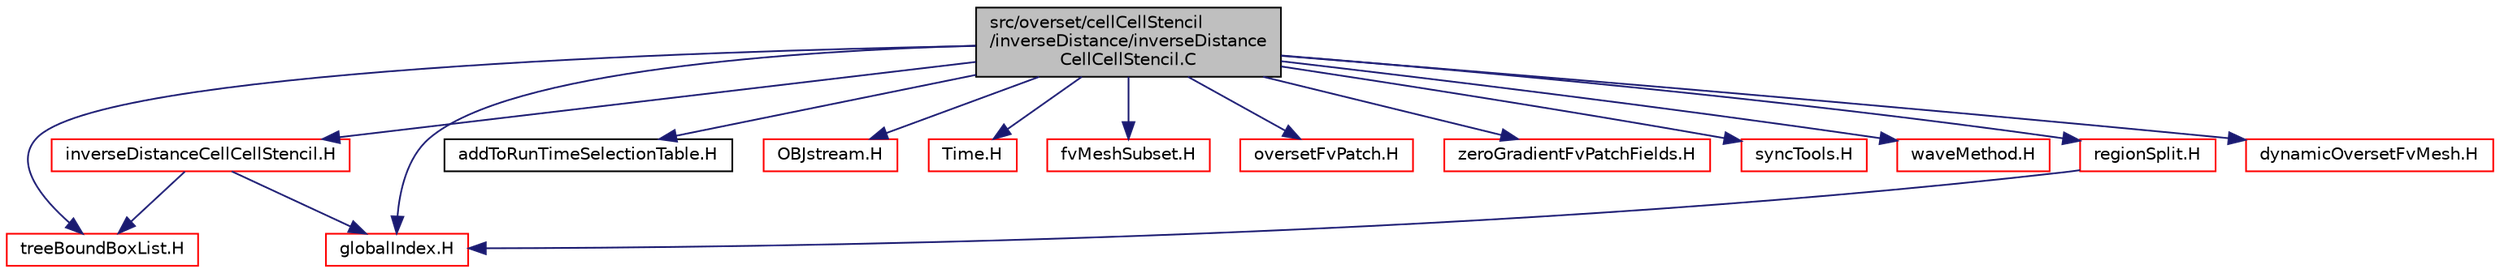digraph "src/overset/cellCellStencil/inverseDistance/inverseDistanceCellCellStencil.C"
{
  bgcolor="transparent";
  edge [fontname="Helvetica",fontsize="10",labelfontname="Helvetica",labelfontsize="10"];
  node [fontname="Helvetica",fontsize="10",shape=record];
  Node1 [label="src/overset/cellCellStencil\l/inverseDistance/inverseDistance\lCellCellStencil.C",height=0.2,width=0.4,color="black", fillcolor="grey75", style="filled" fontcolor="black"];
  Node1 -> Node2 [color="midnightblue",fontsize="10",style="solid",fontname="Helvetica"];
  Node2 [label="inverseDistanceCellCellStencil.H",height=0.2,width=0.4,color="red",URL="$inverseDistanceCellCellStencil_8H.html"];
  Node2 -> Node3 [color="midnightblue",fontsize="10",style="solid",fontname="Helvetica"];
  Node3 [label="treeBoundBoxList.H",height=0.2,width=0.4,color="red",URL="$treeBoundBoxList_8H.html"];
  Node2 -> Node4 [color="midnightblue",fontsize="10",style="solid",fontname="Helvetica"];
  Node4 [label="globalIndex.H",height=0.2,width=0.4,color="red",URL="$globalIndex_8H.html"];
  Node1 -> Node5 [color="midnightblue",fontsize="10",style="solid",fontname="Helvetica"];
  Node5 [label="addToRunTimeSelectionTable.H",height=0.2,width=0.4,color="black",URL="$addToRunTimeSelectionTable_8H.html",tooltip="Macros for easy insertion into run-time selection tables. "];
  Node1 -> Node6 [color="midnightblue",fontsize="10",style="solid",fontname="Helvetica"];
  Node6 [label="OBJstream.H",height=0.2,width=0.4,color="red",URL="$OBJstream_8H.html"];
  Node1 -> Node7 [color="midnightblue",fontsize="10",style="solid",fontname="Helvetica"];
  Node7 [label="Time.H",height=0.2,width=0.4,color="red",URL="$Time_8H.html"];
  Node1 -> Node8 [color="midnightblue",fontsize="10",style="solid",fontname="Helvetica"];
  Node8 [label="fvMeshSubset.H",height=0.2,width=0.4,color="red",URL="$fvMeshSubset_8H.html"];
  Node1 -> Node4 [color="midnightblue",fontsize="10",style="solid",fontname="Helvetica"];
  Node1 -> Node9 [color="midnightblue",fontsize="10",style="solid",fontname="Helvetica"];
  Node9 [label="oversetFvPatch.H",height=0.2,width=0.4,color="red",URL="$oversetFvPatch_8H.html"];
  Node1 -> Node10 [color="midnightblue",fontsize="10",style="solid",fontname="Helvetica"];
  Node10 [label="zeroGradientFvPatchFields.H",height=0.2,width=0.4,color="red",URL="$zeroGradientFvPatchFields_8H.html"];
  Node1 -> Node11 [color="midnightblue",fontsize="10",style="solid",fontname="Helvetica"];
  Node11 [label="syncTools.H",height=0.2,width=0.4,color="red",URL="$syncTools_8H.html"];
  Node1 -> Node3 [color="midnightblue",fontsize="10",style="solid",fontname="Helvetica"];
  Node1 -> Node12 [color="midnightblue",fontsize="10",style="solid",fontname="Helvetica"];
  Node12 [label="waveMethod.H",height=0.2,width=0.4,color="red",URL="$waveMethod_8H.html"];
  Node1 -> Node13 [color="midnightblue",fontsize="10",style="solid",fontname="Helvetica"];
  Node13 [label="regionSplit.H",height=0.2,width=0.4,color="red",URL="$regionSplit_8H.html"];
  Node13 -> Node4 [color="midnightblue",fontsize="10",style="solid",fontname="Helvetica"];
  Node1 -> Node14 [color="midnightblue",fontsize="10",style="solid",fontname="Helvetica"];
  Node14 [label="dynamicOversetFvMesh.H",height=0.2,width=0.4,color="red",URL="$dynamicOversetFvMesh_8H.html"];
}
